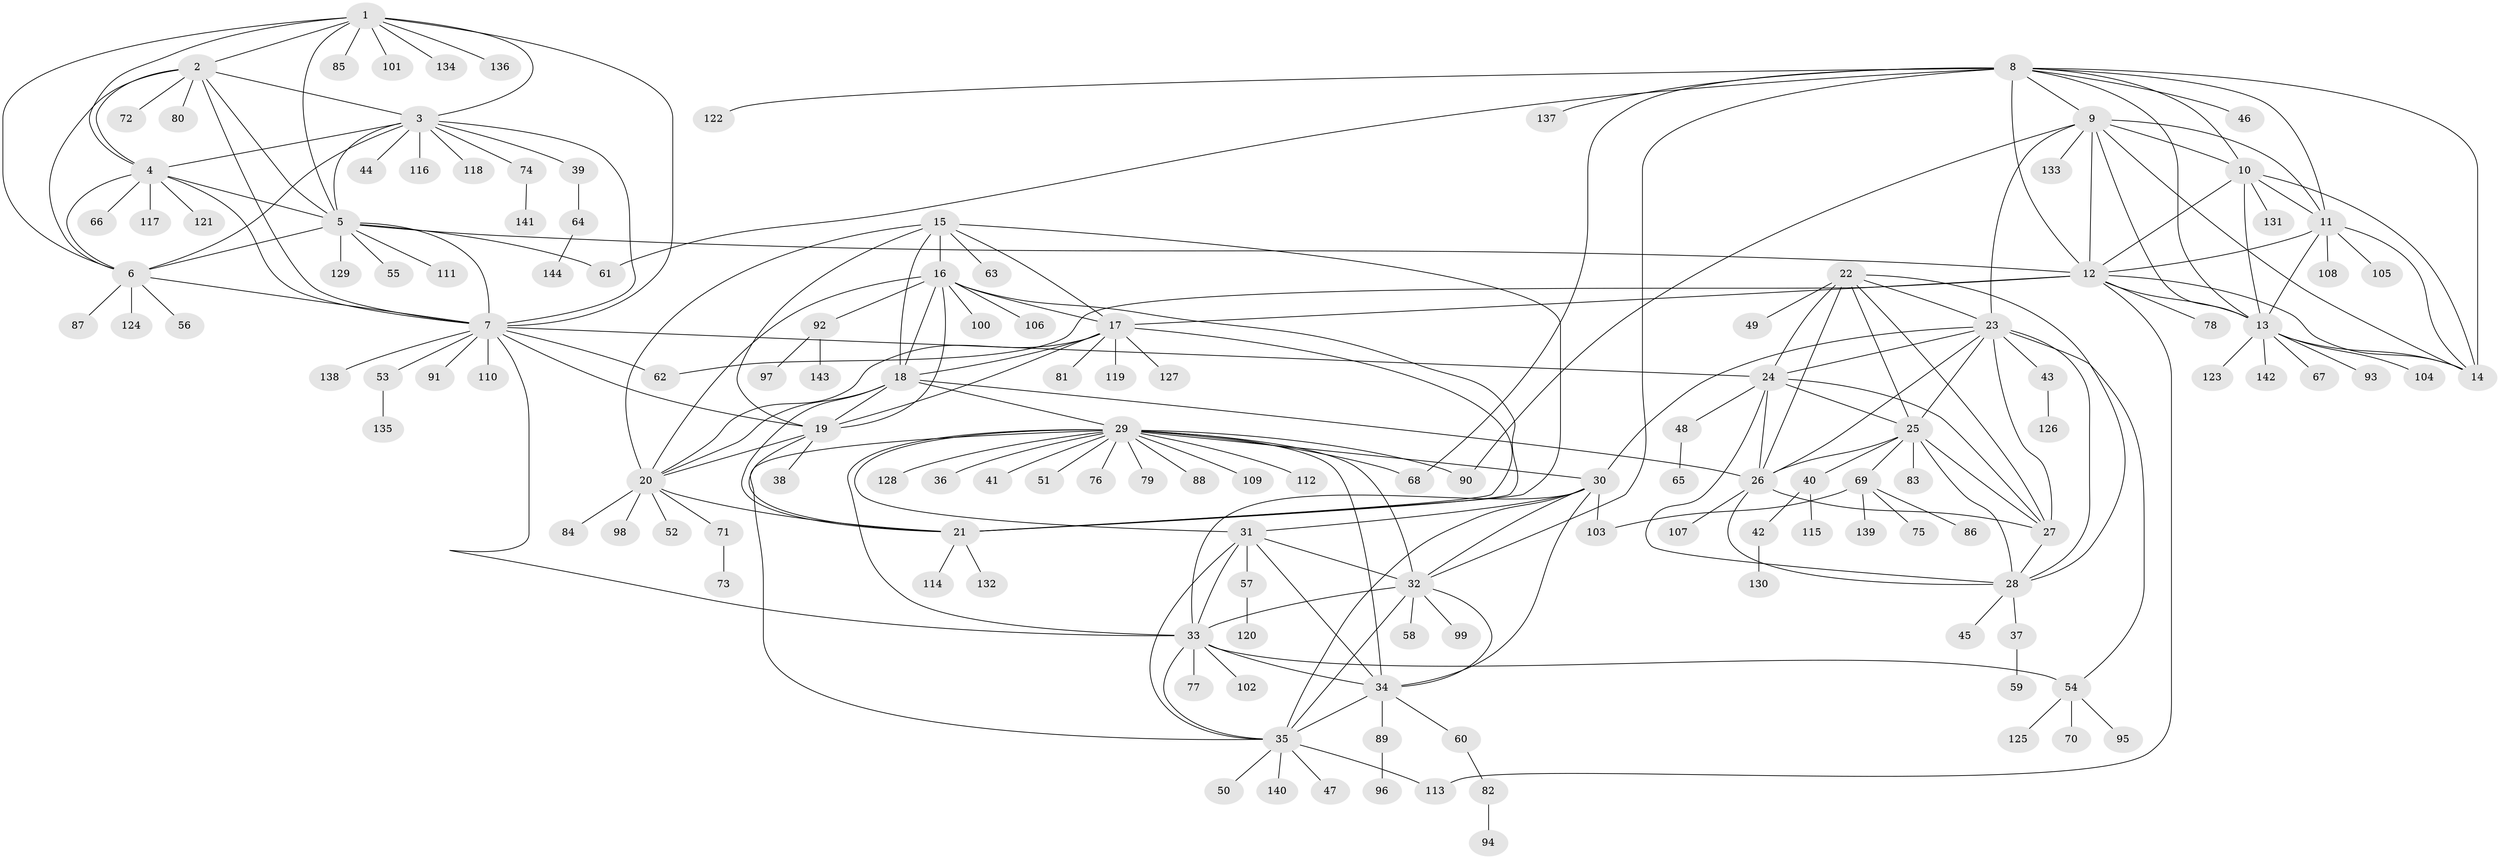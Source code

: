 // Generated by graph-tools (version 1.1) at 2025/50/03/09/25 03:50:39]
// undirected, 144 vertices, 231 edges
graph export_dot {
graph [start="1"]
  node [color=gray90,style=filled];
  1;
  2;
  3;
  4;
  5;
  6;
  7;
  8;
  9;
  10;
  11;
  12;
  13;
  14;
  15;
  16;
  17;
  18;
  19;
  20;
  21;
  22;
  23;
  24;
  25;
  26;
  27;
  28;
  29;
  30;
  31;
  32;
  33;
  34;
  35;
  36;
  37;
  38;
  39;
  40;
  41;
  42;
  43;
  44;
  45;
  46;
  47;
  48;
  49;
  50;
  51;
  52;
  53;
  54;
  55;
  56;
  57;
  58;
  59;
  60;
  61;
  62;
  63;
  64;
  65;
  66;
  67;
  68;
  69;
  70;
  71;
  72;
  73;
  74;
  75;
  76;
  77;
  78;
  79;
  80;
  81;
  82;
  83;
  84;
  85;
  86;
  87;
  88;
  89;
  90;
  91;
  92;
  93;
  94;
  95;
  96;
  97;
  98;
  99;
  100;
  101;
  102;
  103;
  104;
  105;
  106;
  107;
  108;
  109;
  110;
  111;
  112;
  113;
  114;
  115;
  116;
  117;
  118;
  119;
  120;
  121;
  122;
  123;
  124;
  125;
  126;
  127;
  128;
  129;
  130;
  131;
  132;
  133;
  134;
  135;
  136;
  137;
  138;
  139;
  140;
  141;
  142;
  143;
  144;
  1 -- 2;
  1 -- 3;
  1 -- 4;
  1 -- 5;
  1 -- 6;
  1 -- 7;
  1 -- 85;
  1 -- 101;
  1 -- 134;
  1 -- 136;
  2 -- 3;
  2 -- 4;
  2 -- 5;
  2 -- 6;
  2 -- 7;
  2 -- 72;
  2 -- 80;
  3 -- 4;
  3 -- 5;
  3 -- 6;
  3 -- 7;
  3 -- 39;
  3 -- 44;
  3 -- 74;
  3 -- 116;
  3 -- 118;
  4 -- 5;
  4 -- 6;
  4 -- 7;
  4 -- 66;
  4 -- 117;
  4 -- 121;
  5 -- 6;
  5 -- 7;
  5 -- 12;
  5 -- 55;
  5 -- 61;
  5 -- 111;
  5 -- 129;
  6 -- 7;
  6 -- 56;
  6 -- 87;
  6 -- 124;
  7 -- 19;
  7 -- 24;
  7 -- 33;
  7 -- 53;
  7 -- 62;
  7 -- 91;
  7 -- 110;
  7 -- 138;
  8 -- 9;
  8 -- 10;
  8 -- 11;
  8 -- 12;
  8 -- 13;
  8 -- 14;
  8 -- 32;
  8 -- 46;
  8 -- 61;
  8 -- 68;
  8 -- 122;
  8 -- 137;
  9 -- 10;
  9 -- 11;
  9 -- 12;
  9 -- 13;
  9 -- 14;
  9 -- 23;
  9 -- 90;
  9 -- 133;
  10 -- 11;
  10 -- 12;
  10 -- 13;
  10 -- 14;
  10 -- 131;
  11 -- 12;
  11 -- 13;
  11 -- 14;
  11 -- 105;
  11 -- 108;
  12 -- 13;
  12 -- 14;
  12 -- 17;
  12 -- 62;
  12 -- 78;
  12 -- 113;
  13 -- 14;
  13 -- 67;
  13 -- 93;
  13 -- 104;
  13 -- 123;
  13 -- 142;
  15 -- 16;
  15 -- 17;
  15 -- 18;
  15 -- 19;
  15 -- 20;
  15 -- 21;
  15 -- 63;
  16 -- 17;
  16 -- 18;
  16 -- 19;
  16 -- 20;
  16 -- 21;
  16 -- 92;
  16 -- 100;
  16 -- 106;
  17 -- 18;
  17 -- 19;
  17 -- 20;
  17 -- 21;
  17 -- 81;
  17 -- 119;
  17 -- 127;
  18 -- 19;
  18 -- 20;
  18 -- 21;
  18 -- 26;
  18 -- 29;
  19 -- 20;
  19 -- 21;
  19 -- 38;
  20 -- 21;
  20 -- 52;
  20 -- 71;
  20 -- 84;
  20 -- 98;
  21 -- 114;
  21 -- 132;
  22 -- 23;
  22 -- 24;
  22 -- 25;
  22 -- 26;
  22 -- 27;
  22 -- 28;
  22 -- 49;
  23 -- 24;
  23 -- 25;
  23 -- 26;
  23 -- 27;
  23 -- 28;
  23 -- 30;
  23 -- 43;
  23 -- 54;
  24 -- 25;
  24 -- 26;
  24 -- 27;
  24 -- 28;
  24 -- 48;
  25 -- 26;
  25 -- 27;
  25 -- 28;
  25 -- 40;
  25 -- 69;
  25 -- 83;
  26 -- 27;
  26 -- 28;
  26 -- 107;
  27 -- 28;
  28 -- 37;
  28 -- 45;
  29 -- 30;
  29 -- 31;
  29 -- 32;
  29 -- 33;
  29 -- 34;
  29 -- 35;
  29 -- 36;
  29 -- 41;
  29 -- 51;
  29 -- 68;
  29 -- 76;
  29 -- 79;
  29 -- 88;
  29 -- 90;
  29 -- 109;
  29 -- 112;
  29 -- 128;
  30 -- 31;
  30 -- 32;
  30 -- 33;
  30 -- 34;
  30 -- 35;
  30 -- 103;
  31 -- 32;
  31 -- 33;
  31 -- 34;
  31 -- 35;
  31 -- 57;
  32 -- 33;
  32 -- 34;
  32 -- 35;
  32 -- 58;
  32 -- 99;
  33 -- 34;
  33 -- 35;
  33 -- 54;
  33 -- 77;
  33 -- 102;
  34 -- 35;
  34 -- 60;
  34 -- 89;
  35 -- 47;
  35 -- 50;
  35 -- 113;
  35 -- 140;
  37 -- 59;
  39 -- 64;
  40 -- 42;
  40 -- 115;
  42 -- 130;
  43 -- 126;
  48 -- 65;
  53 -- 135;
  54 -- 70;
  54 -- 95;
  54 -- 125;
  57 -- 120;
  60 -- 82;
  64 -- 144;
  69 -- 75;
  69 -- 86;
  69 -- 103;
  69 -- 139;
  71 -- 73;
  74 -- 141;
  82 -- 94;
  89 -- 96;
  92 -- 97;
  92 -- 143;
}

